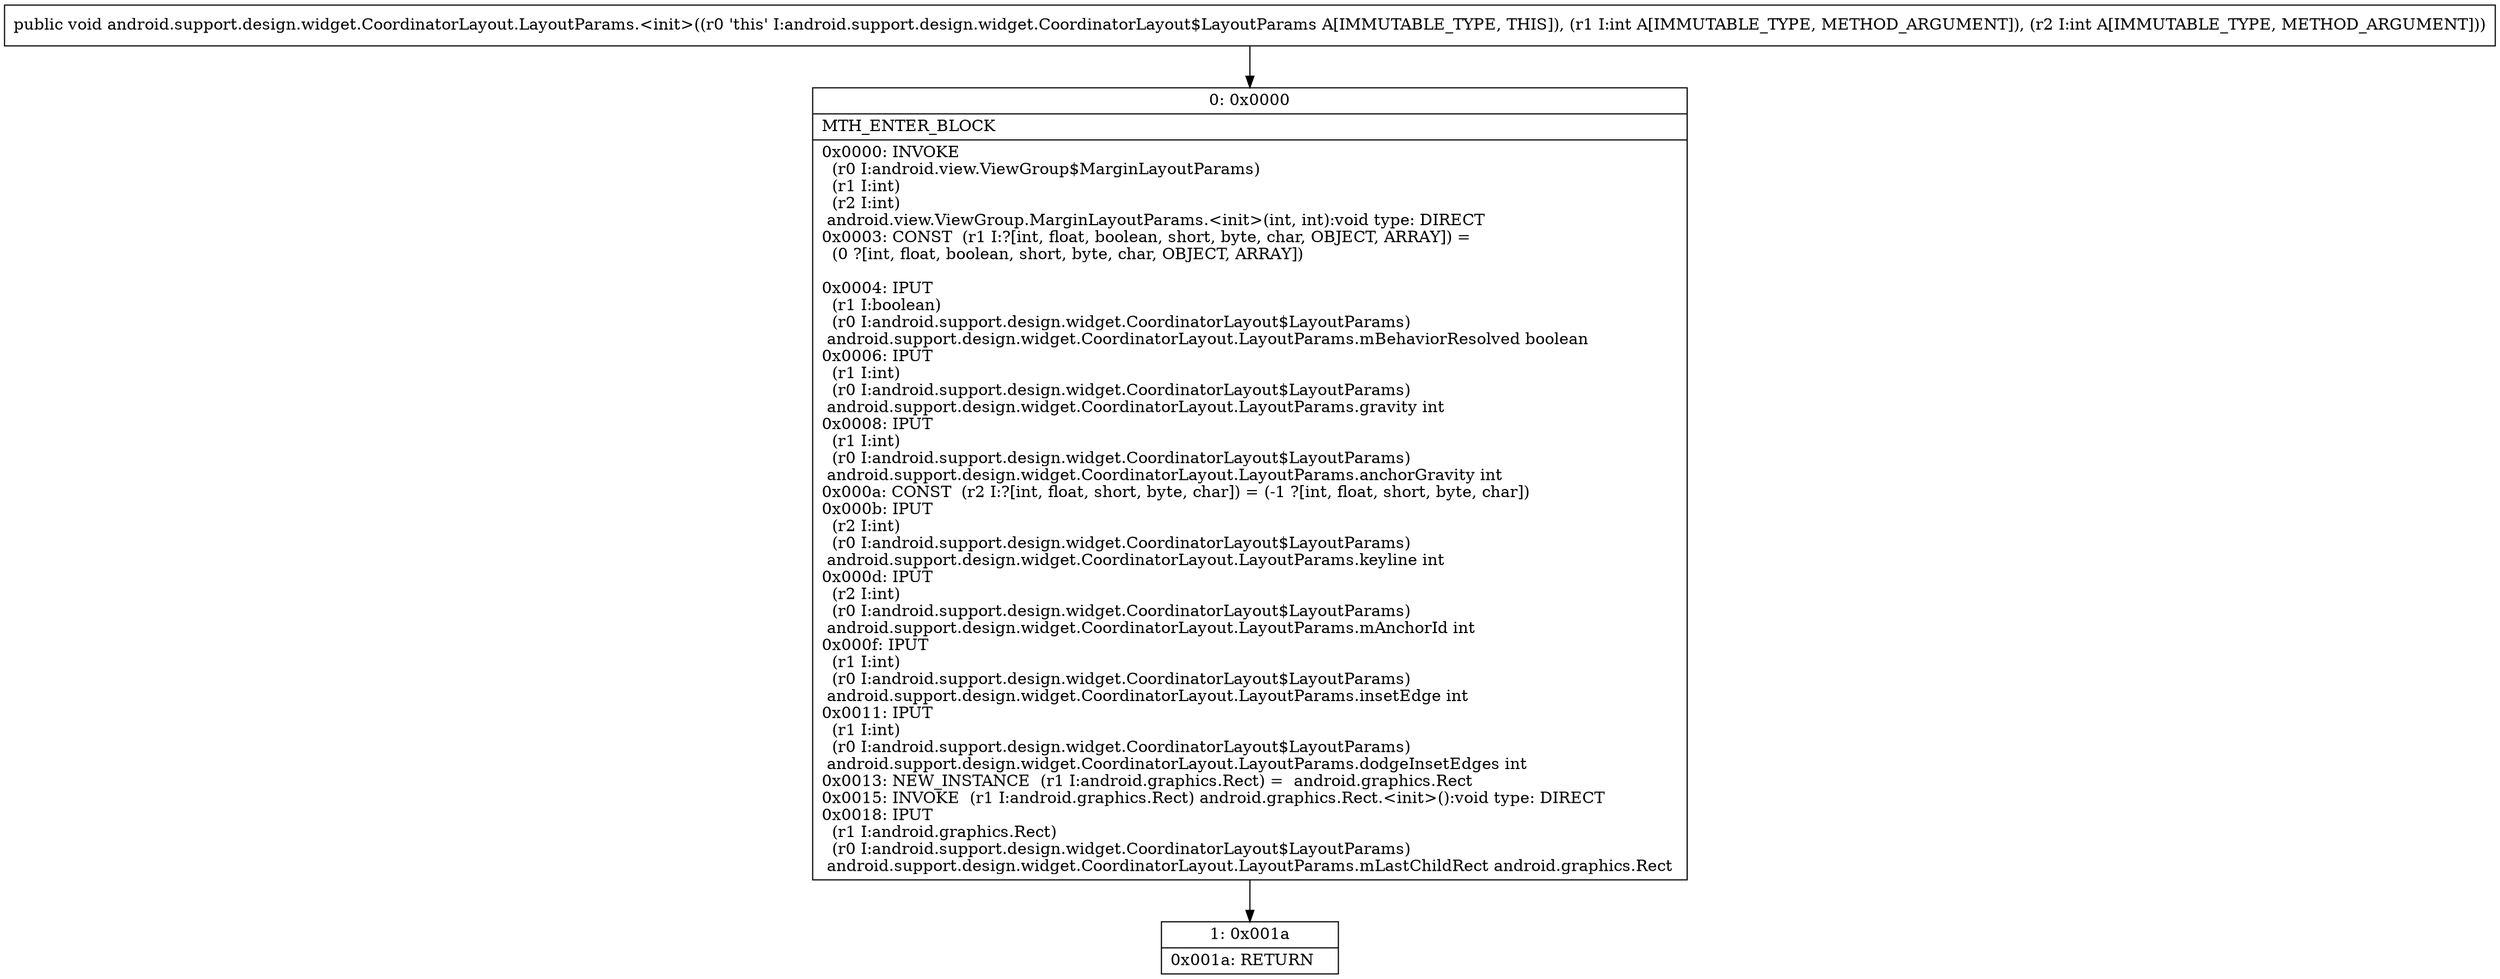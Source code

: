 digraph "CFG forandroid.support.design.widget.CoordinatorLayout.LayoutParams.\<init\>(II)V" {
Node_0 [shape=record,label="{0\:\ 0x0000|MTH_ENTER_BLOCK\l|0x0000: INVOKE  \l  (r0 I:android.view.ViewGroup$MarginLayoutParams)\l  (r1 I:int)\l  (r2 I:int)\l android.view.ViewGroup.MarginLayoutParams.\<init\>(int, int):void type: DIRECT \l0x0003: CONST  (r1 I:?[int, float, boolean, short, byte, char, OBJECT, ARRAY]) = \l  (0 ?[int, float, boolean, short, byte, char, OBJECT, ARRAY])\l \l0x0004: IPUT  \l  (r1 I:boolean)\l  (r0 I:android.support.design.widget.CoordinatorLayout$LayoutParams)\l android.support.design.widget.CoordinatorLayout.LayoutParams.mBehaviorResolved boolean \l0x0006: IPUT  \l  (r1 I:int)\l  (r0 I:android.support.design.widget.CoordinatorLayout$LayoutParams)\l android.support.design.widget.CoordinatorLayout.LayoutParams.gravity int \l0x0008: IPUT  \l  (r1 I:int)\l  (r0 I:android.support.design.widget.CoordinatorLayout$LayoutParams)\l android.support.design.widget.CoordinatorLayout.LayoutParams.anchorGravity int \l0x000a: CONST  (r2 I:?[int, float, short, byte, char]) = (\-1 ?[int, float, short, byte, char]) \l0x000b: IPUT  \l  (r2 I:int)\l  (r0 I:android.support.design.widget.CoordinatorLayout$LayoutParams)\l android.support.design.widget.CoordinatorLayout.LayoutParams.keyline int \l0x000d: IPUT  \l  (r2 I:int)\l  (r0 I:android.support.design.widget.CoordinatorLayout$LayoutParams)\l android.support.design.widget.CoordinatorLayout.LayoutParams.mAnchorId int \l0x000f: IPUT  \l  (r1 I:int)\l  (r0 I:android.support.design.widget.CoordinatorLayout$LayoutParams)\l android.support.design.widget.CoordinatorLayout.LayoutParams.insetEdge int \l0x0011: IPUT  \l  (r1 I:int)\l  (r0 I:android.support.design.widget.CoordinatorLayout$LayoutParams)\l android.support.design.widget.CoordinatorLayout.LayoutParams.dodgeInsetEdges int \l0x0013: NEW_INSTANCE  (r1 I:android.graphics.Rect) =  android.graphics.Rect \l0x0015: INVOKE  (r1 I:android.graphics.Rect) android.graphics.Rect.\<init\>():void type: DIRECT \l0x0018: IPUT  \l  (r1 I:android.graphics.Rect)\l  (r0 I:android.support.design.widget.CoordinatorLayout$LayoutParams)\l android.support.design.widget.CoordinatorLayout.LayoutParams.mLastChildRect android.graphics.Rect \l}"];
Node_1 [shape=record,label="{1\:\ 0x001a|0x001a: RETURN   \l}"];
MethodNode[shape=record,label="{public void android.support.design.widget.CoordinatorLayout.LayoutParams.\<init\>((r0 'this' I:android.support.design.widget.CoordinatorLayout$LayoutParams A[IMMUTABLE_TYPE, THIS]), (r1 I:int A[IMMUTABLE_TYPE, METHOD_ARGUMENT]), (r2 I:int A[IMMUTABLE_TYPE, METHOD_ARGUMENT])) }"];
MethodNode -> Node_0;
Node_0 -> Node_1;
}

